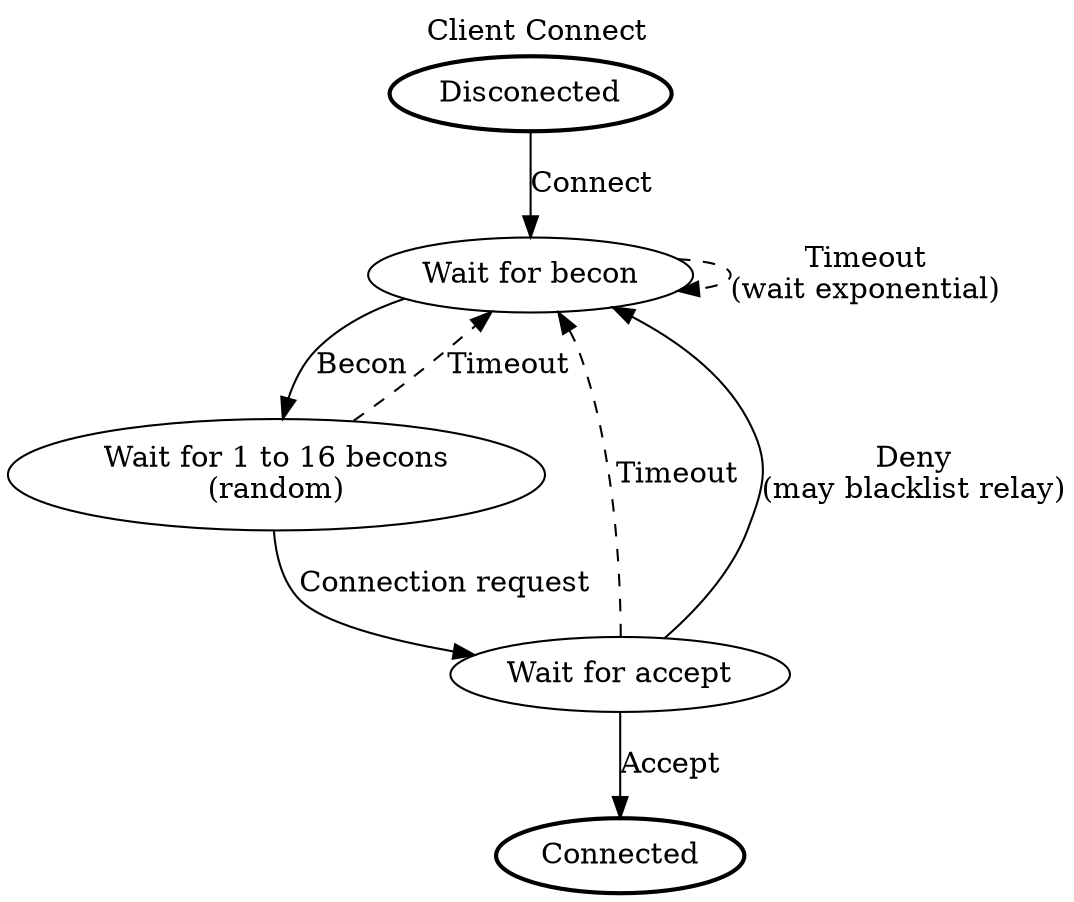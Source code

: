 digraph {
  labelloc="t";
  label="Client Connect";
  
  node [style="bold"]
  "Disconected" "Connected"
  node [style=""];
  
  "Disconected" -> "Wait for becon" [label="Connect"]
  
  "Wait for becon" -> "Wait for becon" [label="Timeout\n(wait exponential)", style=dashed]
  "Wait for becon" -> "Wait for 1 to 16 becons\n(random)" [label="Becon"]
  
  "Wait for 1 to 16 becons\n(random)" -> "Wait for becon" [label="Timeout", style=dashed]
  "Wait for 1 to 16 becons\n(random)" -> "Wait for accept" [label="Connection request"]
  
  "Wait for accept" -> "Connected" [label="Accept"]
  "Wait for accept" -> "Wait for becon" [label="Timeout", style=dashed]
  "Wait for accept" -> "Wait for becon" [label="Deny\n(may blacklist relay)"]
}
